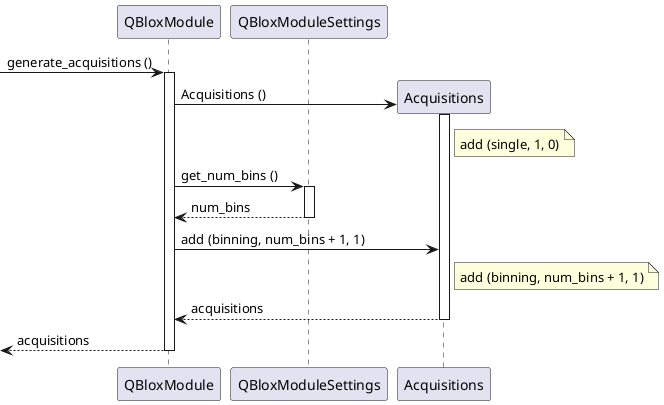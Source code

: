 @startuml

participant QBloxModule as qblox
participant QBloxModuleSettings as set
participant Acquisitions as acqs

[-> qblox ++: generate_acquisitions ()
qblox -> acqs **: Acquisitions ()
activate acqs
note right of acqs: add (single, 1, 0)
qblox -> set ++: get_num_bins ()
return num_bins
qblox -> acqs: add (binning, num_bins + 1, 1)
note right of acqs: add (binning, num_bins + 1, 1)
return acquisitions
return acquisitions

@enduml
